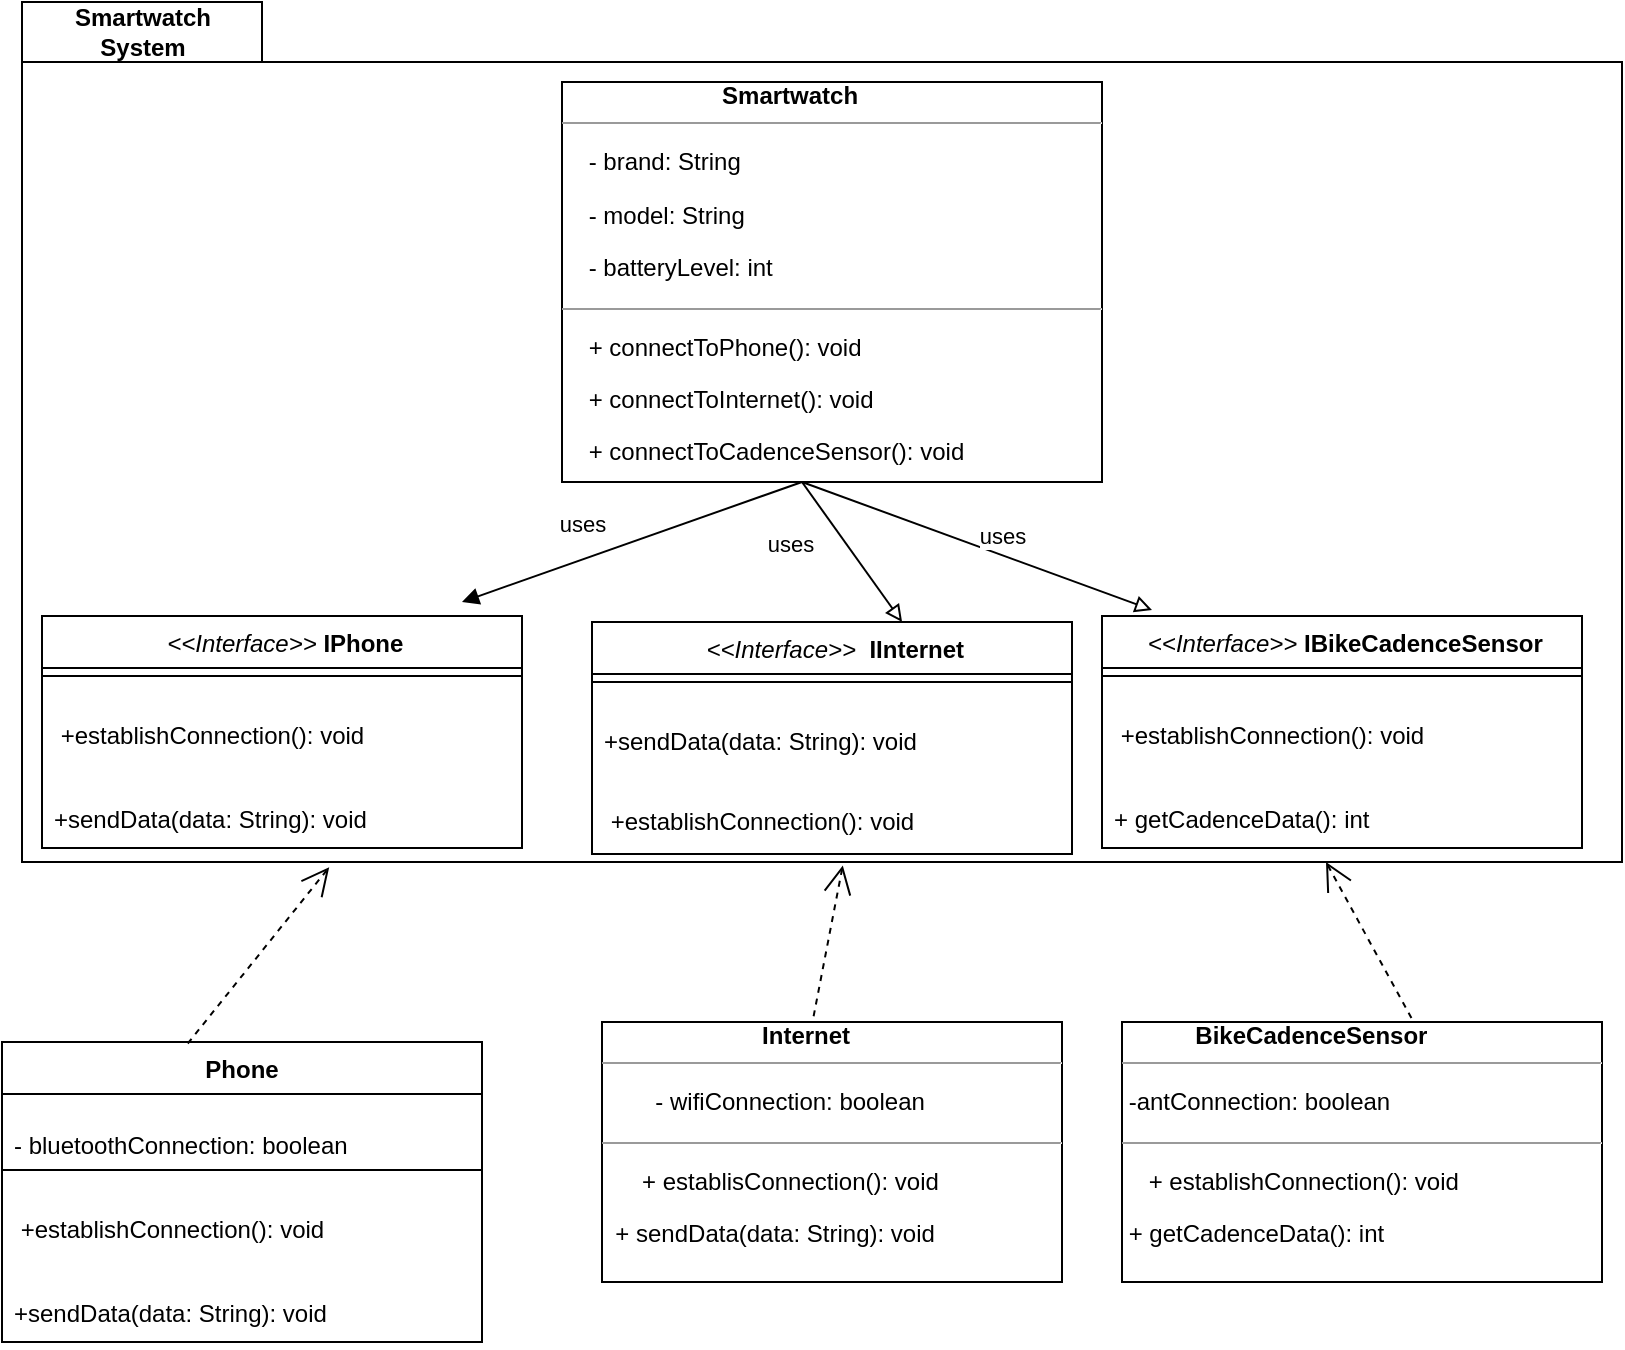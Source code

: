 <mxfile version="22.1.3" type="github">
  <diagram name="Page-1" id="DkKVMScl8lwrm83scWRC">
    <mxGraphModel dx="947" dy="1519" grid="1" gridSize="10" guides="1" tooltips="1" connect="1" arrows="1" fold="1" page="1" pageScale="1" pageWidth="850" pageHeight="1100" math="0" shadow="0">
      <root>
        <mxCell id="0" />
        <mxCell id="1" parent="0" />
        <mxCell id="_1HCicG4u0PcO_wvaeoa-1" value="" style="shape=folder;fontStyle=1;spacingTop=10;tabWidth=120;tabHeight=30;tabPosition=left;html=1;whiteSpace=wrap;" vertex="1" parent="1">
          <mxGeometry x="20" y="-1070" width="800" height="430" as="geometry" />
        </mxCell>
        <mxCell id="_1HCicG4u0PcO_wvaeoa-5" value="Smartwatch&lt;br/&gt;System" style="text;align=center;fontStyle=1;verticalAlign=middle;spacingLeft=3;spacingRight=3;strokeColor=none;rotatable=0;points=[[0,0.5],[1,0.5]];portConstraint=eastwest;html=1;" vertex="1" parent="1">
          <mxGeometry x="30" y="-1070" width="100" height="30" as="geometry" />
        </mxCell>
        <mxCell id="_1HCicG4u0PcO_wvaeoa-11" value="Phone" style="swimlane;fontStyle=1;align=center;verticalAlign=top;childLayout=stackLayout;horizontal=1;startSize=26;horizontalStack=0;resizeParent=1;resizeParentMax=0;resizeLast=0;collapsible=1;marginBottom=0;whiteSpace=wrap;html=1;" vertex="1" parent="1">
          <mxGeometry x="10" y="-550" width="240" height="150" as="geometry" />
        </mxCell>
        <mxCell id="_1HCicG4u0PcO_wvaeoa-12" value="&lt;p class=&quot;MsoNormal&quot;&gt;- bluetoothConnection: boolean&lt;/p&gt;" style="text;strokeColor=none;fillColor=none;align=left;verticalAlign=top;spacingLeft=4;spacingRight=4;overflow=hidden;rotatable=0;points=[[0,0.5],[1,0.5]];portConstraint=eastwest;whiteSpace=wrap;html=1;" vertex="1" parent="_1HCicG4u0PcO_wvaeoa-11">
          <mxGeometry y="26" width="240" height="34" as="geometry" />
        </mxCell>
        <mxCell id="_1HCicG4u0PcO_wvaeoa-13" value="" style="line;strokeWidth=1;fillColor=none;align=left;verticalAlign=middle;spacingTop=-1;spacingLeft=3;spacingRight=3;rotatable=0;labelPosition=right;points=[];portConstraint=eastwest;strokeColor=inherit;" vertex="1" parent="_1HCicG4u0PcO_wvaeoa-11">
          <mxGeometry y="60" width="240" height="8" as="geometry" />
        </mxCell>
        <mxCell id="_1HCicG4u0PcO_wvaeoa-16" value="&lt;p class=&quot;MsoNormal&quot;&gt;&amp;nbsp;+establishConnection(): void&lt;br&gt;&lt;/p&gt;" style="text;strokeColor=none;fillColor=none;align=left;verticalAlign=top;spacingLeft=4;spacingRight=4;overflow=hidden;rotatable=0;points=[[0,0.5],[1,0.5]];portConstraint=eastwest;whiteSpace=wrap;html=1;" vertex="1" parent="_1HCicG4u0PcO_wvaeoa-11">
          <mxGeometry y="68" width="240" height="42" as="geometry" />
        </mxCell>
        <mxCell id="_1HCicG4u0PcO_wvaeoa-14" value="&lt;p class=&quot;MsoNormal&quot;&gt;&lt;/p&gt;&lt;p class=&quot;MsoNormal&quot;&gt;&lt;span lang=&quot;en-KE&quot;&gt;+sendData(data: String): void&lt;/span&gt;&lt;/p&gt;" style="text;strokeColor=none;fillColor=none;align=left;verticalAlign=top;spacingLeft=4;spacingRight=4;overflow=hidden;rotatable=0;points=[[0,0.5],[1,0.5]];portConstraint=eastwest;whiteSpace=wrap;html=1;" vertex="1" parent="_1HCicG4u0PcO_wvaeoa-11">
          <mxGeometry y="110" width="240" height="40" as="geometry" />
        </mxCell>
        <mxCell id="_1HCicG4u0PcO_wvaeoa-15" value="&amp;nbsp; &amp;nbsp; &amp;nbsp; &amp;nbsp; &amp;nbsp; &amp;nbsp; &amp;nbsp; &amp;nbsp; &amp;nbsp; &amp;nbsp; &amp;nbsp; &amp;nbsp;&lt;b&gt; Smartwatch&lt;/b&gt;&amp;nbsp;&lt;br&gt;&lt;hr size=&quot;1&quot;&gt;&lt;p class=&quot;MsoNormal&quot;&gt;&amp;nbsp; &amp;nbsp; - brand: String&lt;/p&gt;&lt;p class=&quot;MsoNormal&quot;&gt;&lt;span lang=&quot;EN-US&quot;&gt;&amp;nbsp;&amp;nbsp;&amp;nbsp; - model: String&lt;/span&gt;&lt;/p&gt;&lt;p class=&quot;MsoNormal&quot;&gt;&lt;span lang=&quot;EN-US&quot;&gt;&amp;nbsp;&amp;nbsp;&amp;nbsp; - batteryLevel: int&lt;/span&gt;&lt;/p&gt;&lt;hr size=&quot;1&quot;&gt;&lt;p class=&quot;MsoNormal&quot;&gt;&amp;nbsp; &amp;nbsp; + connectToPhone(): void&lt;/p&gt;&lt;p class=&quot;MsoNormal&quot;&gt;&lt;span lang=&quot;EN-US&quot;&gt;&amp;nbsp;&amp;nbsp;&amp;nbsp; + connectToInternet(): void&lt;/span&gt;&lt;/p&gt;&lt;p class=&quot;MsoNormal&quot;&gt;&lt;span lang=&quot;EN-US&quot;&gt;&amp;nbsp;&amp;nbsp;&amp;nbsp; + connectToCadenceSensor(): void&lt;/span&gt;&lt;/p&gt;" style="verticalAlign=top;align=left;overflow=fill;fontSize=12;fontFamily=Helvetica;html=1;whiteSpace=wrap;" vertex="1" parent="1">
          <mxGeometry x="290" y="-1030" width="270" height="200" as="geometry" />
        </mxCell>
        <mxCell id="_1HCicG4u0PcO_wvaeoa-19" value="&amp;nbsp; &amp;nbsp; &amp;nbsp; &amp;nbsp; &amp;nbsp; &amp;nbsp; &amp;nbsp; &amp;nbsp; &amp;nbsp; &amp;nbsp; &amp;nbsp; &lt;b&gt;&amp;nbsp;&amp;nbsp;Internet&lt;/b&gt;&lt;br&gt;&lt;hr size=&quot;1&quot;&gt;&lt;p class=&quot;MsoNormal&quot;&gt;&amp;nbsp; &amp;nbsp; &amp;nbsp;&amp;nbsp;&amp;nbsp; &lt;span style=&quot;background-color: initial;&quot;&gt;- wifiConnection: boolean&lt;/span&gt;&lt;br&gt;&lt;/p&gt;&lt;p class=&quot;MsoNormal&quot;&gt;&lt;span lang=&quot;EN-US&quot;&gt;&lt;/span&gt;&lt;/p&gt;&lt;hr size=&quot;1&quot;&gt;&lt;p class=&quot;MsoNormal&quot;&gt;&amp;nbsp; &amp;nbsp;&amp;nbsp;&amp;nbsp; &lt;span style=&quot;background-color: initial;&quot;&gt;+ establisConnection(): void&lt;/span&gt;&lt;/p&gt;&lt;span style=&quot;background-color: initial;&quot;&gt;&amp;nbsp; + sendData(data: String): void&lt;/span&gt;" style="verticalAlign=top;align=left;overflow=fill;fontSize=12;fontFamily=Helvetica;html=1;whiteSpace=wrap;" vertex="1" parent="1">
          <mxGeometry x="310" y="-560" width="230" height="130" as="geometry" />
        </mxCell>
        <mxCell id="_1HCicG4u0PcO_wvaeoa-20" value="&amp;nbsp; &amp;nbsp; &amp;nbsp; &amp;nbsp; &amp;nbsp; &lt;b&gt;&amp;nbsp;BikeCadenceSensor&amp;nbsp;&lt;/b&gt;&lt;br&gt;&lt;hr size=&quot;1&quot;&gt;&lt;p class=&quot;MsoNormal&quot;&gt;&amp;nbsp;-antConnection: boolean&lt;br&gt;&lt;/p&gt;&lt;p class=&quot;MsoNormal&quot;&gt;&lt;span lang=&quot;EN-US&quot;&gt;&lt;/span&gt;&lt;/p&gt;&lt;p class=&quot;MsoNormal&quot;&gt;&lt;span lang=&quot;EN-US&quot;&gt;&lt;/span&gt;&lt;/p&gt;&lt;hr size=&quot;1&quot;&gt;&lt;p class=&quot;MsoNormal&quot;&gt;&amp;nbsp;&amp;nbsp;&amp;nbsp; &lt;span style=&quot;background-color: initial;&quot;&gt;+ establishConnection(): void&lt;/span&gt;&lt;/p&gt;&lt;p class=&quot;MsoNormal&quot;&gt;&lt;span lang=&quot;EN-US&quot;&gt;&amp;nbsp;+ getCadenceData(): int&lt;/span&gt;&lt;/p&gt;" style="verticalAlign=top;align=left;overflow=fill;fontSize=12;fontFamily=Helvetica;html=1;whiteSpace=wrap;" vertex="1" parent="1">
          <mxGeometry x="570" y="-560" width="240" height="130" as="geometry" />
        </mxCell>
        <mxCell id="_1HCicG4u0PcO_wvaeoa-22" value="&lt;i style=&quot;border-color: var(--border-color); font-weight: 400;&quot;&gt;&amp;nbsp;&amp;lt;&amp;lt;Interface&amp;gt;&amp;gt;&amp;nbsp;&lt;/i&gt;IPhone" style="swimlane;fontStyle=1;align=center;verticalAlign=top;childLayout=stackLayout;horizontal=1;startSize=26;horizontalStack=0;resizeParent=1;resizeParentMax=0;resizeLast=0;collapsible=1;marginBottom=0;whiteSpace=wrap;html=1;" vertex="1" parent="1">
          <mxGeometry x="30" y="-763" width="240" height="116" as="geometry" />
        </mxCell>
        <mxCell id="_1HCicG4u0PcO_wvaeoa-24" value="" style="line;strokeWidth=1;fillColor=none;align=left;verticalAlign=middle;spacingTop=-1;spacingLeft=3;spacingRight=3;rotatable=0;labelPosition=right;points=[];portConstraint=eastwest;strokeColor=inherit;" vertex="1" parent="_1HCicG4u0PcO_wvaeoa-22">
          <mxGeometry y="26" width="240" height="8" as="geometry" />
        </mxCell>
        <mxCell id="_1HCicG4u0PcO_wvaeoa-25" value="&lt;p class=&quot;MsoNormal&quot;&gt;&amp;nbsp;+establishConnection(): void&lt;br&gt;&lt;/p&gt;" style="text;strokeColor=none;fillColor=none;align=left;verticalAlign=top;spacingLeft=4;spacingRight=4;overflow=hidden;rotatable=0;points=[[0,0.5],[1,0.5]];portConstraint=eastwest;whiteSpace=wrap;html=1;" vertex="1" parent="_1HCicG4u0PcO_wvaeoa-22">
          <mxGeometry y="34" width="240" height="42" as="geometry" />
        </mxCell>
        <mxCell id="_1HCicG4u0PcO_wvaeoa-26" value="&lt;p class=&quot;MsoNormal&quot;&gt;&lt;/p&gt;&lt;p class=&quot;MsoNormal&quot;&gt;&lt;span lang=&quot;en-KE&quot;&gt;+sendData(data: String): void&lt;/span&gt;&lt;/p&gt;" style="text;strokeColor=none;fillColor=none;align=left;verticalAlign=top;spacingLeft=4;spacingRight=4;overflow=hidden;rotatable=0;points=[[0,0.5],[1,0.5]];portConstraint=eastwest;whiteSpace=wrap;html=1;" vertex="1" parent="_1HCicG4u0PcO_wvaeoa-22">
          <mxGeometry y="76" width="240" height="40" as="geometry" />
        </mxCell>
        <mxCell id="_1HCicG4u0PcO_wvaeoa-32" value="&lt;i style=&quot;border-color: var(--border-color); font-weight: 400;&quot;&gt;&amp;nbsp;&amp;lt;&amp;lt;Interface&amp;gt;&amp;gt;&amp;nbsp;&lt;/i&gt;&lt;b style=&quot;border-color: var(--border-color); text-align: left;&quot;&gt;IBikeCadenceSensor&lt;/b&gt;" style="swimlane;fontStyle=1;align=center;verticalAlign=top;childLayout=stackLayout;horizontal=1;startSize=26;horizontalStack=0;resizeParent=1;resizeParentMax=0;resizeLast=0;collapsible=1;marginBottom=0;whiteSpace=wrap;html=1;" vertex="1" parent="1">
          <mxGeometry x="560" y="-763" width="240" height="116" as="geometry" />
        </mxCell>
        <mxCell id="_1HCicG4u0PcO_wvaeoa-33" value="" style="line;strokeWidth=1;fillColor=none;align=left;verticalAlign=middle;spacingTop=-1;spacingLeft=3;spacingRight=3;rotatable=0;labelPosition=right;points=[];portConstraint=eastwest;strokeColor=inherit;" vertex="1" parent="_1HCicG4u0PcO_wvaeoa-32">
          <mxGeometry y="26" width="240" height="8" as="geometry" />
        </mxCell>
        <mxCell id="_1HCicG4u0PcO_wvaeoa-34" value="&lt;p class=&quot;MsoNormal&quot;&gt;&amp;nbsp;+establishConnection(): void&lt;br&gt;&lt;/p&gt;" style="text;strokeColor=none;fillColor=none;align=left;verticalAlign=top;spacingLeft=4;spacingRight=4;overflow=hidden;rotatable=0;points=[[0,0.5],[1,0.5]];portConstraint=eastwest;whiteSpace=wrap;html=1;" vertex="1" parent="_1HCicG4u0PcO_wvaeoa-32">
          <mxGeometry y="34" width="240" height="42" as="geometry" />
        </mxCell>
        <mxCell id="_1HCicG4u0PcO_wvaeoa-35" value="&lt;p class=&quot;MsoNormal&quot;&gt;&lt;/p&gt;&lt;p class=&quot;MsoNormal&quot;&gt;+ getCadenceData(): int&lt;br&gt;&lt;/p&gt;" style="text;strokeColor=none;fillColor=none;align=left;verticalAlign=top;spacingLeft=4;spacingRight=4;overflow=hidden;rotatable=0;points=[[0,0.5],[1,0.5]];portConstraint=eastwest;whiteSpace=wrap;html=1;" vertex="1" parent="_1HCicG4u0PcO_wvaeoa-32">
          <mxGeometry y="76" width="240" height="40" as="geometry" />
        </mxCell>
        <mxCell id="_1HCicG4u0PcO_wvaeoa-36" value="&lt;i style=&quot;border-color: var(--border-color); font-weight: 400;&quot;&gt;&amp;nbsp;&amp;lt;&amp;lt;Interface&amp;gt;&amp;gt;&amp;nbsp;&lt;/i&gt;&lt;b style=&quot;border-color: var(--border-color); text-align: left;&quot;&gt;&amp;nbsp;IInternet&lt;/b&gt;" style="swimlane;fontStyle=1;align=center;verticalAlign=top;childLayout=stackLayout;horizontal=1;startSize=26;horizontalStack=0;resizeParent=1;resizeParentMax=0;resizeLast=0;collapsible=1;marginBottom=0;whiteSpace=wrap;html=1;" vertex="1" parent="1">
          <mxGeometry x="305" y="-760" width="240" height="116" as="geometry" />
        </mxCell>
        <mxCell id="_1HCicG4u0PcO_wvaeoa-37" value="" style="line;strokeWidth=1;fillColor=none;align=left;verticalAlign=middle;spacingTop=-1;spacingLeft=3;spacingRight=3;rotatable=0;labelPosition=right;points=[];portConstraint=eastwest;strokeColor=inherit;" vertex="1" parent="_1HCicG4u0PcO_wvaeoa-36">
          <mxGeometry y="26" width="240" height="8" as="geometry" />
        </mxCell>
        <mxCell id="_1HCicG4u0PcO_wvaeoa-39" value="&lt;p class=&quot;MsoNormal&quot;&gt;&lt;/p&gt;&lt;p class=&quot;MsoNormal&quot;&gt;&lt;span lang=&quot;en-KE&quot;&gt;+sendData(data: String): void&lt;/span&gt;&lt;/p&gt;" style="text;strokeColor=none;fillColor=none;align=left;verticalAlign=top;spacingLeft=4;spacingRight=4;overflow=hidden;rotatable=0;points=[[0,0.5],[1,0.5]];portConstraint=eastwest;whiteSpace=wrap;html=1;" vertex="1" parent="_1HCicG4u0PcO_wvaeoa-36">
          <mxGeometry y="34" width="240" height="40" as="geometry" />
        </mxCell>
        <mxCell id="_1HCicG4u0PcO_wvaeoa-38" value="&lt;p class=&quot;MsoNormal&quot;&gt;&amp;nbsp;+establishConnection(): void&lt;br&gt;&lt;/p&gt;" style="text;strokeColor=none;fillColor=none;align=left;verticalAlign=top;spacingLeft=4;spacingRight=4;overflow=hidden;rotatable=0;points=[[0,0.5],[1,0.5]];portConstraint=eastwest;whiteSpace=wrap;html=1;" vertex="1" parent="_1HCicG4u0PcO_wvaeoa-36">
          <mxGeometry y="74" width="240" height="42" as="geometry" />
        </mxCell>
        <mxCell id="_1HCicG4u0PcO_wvaeoa-44" value="" style="endArrow=open;endSize=12;dashed=1;html=1;rounded=0;entryX=0.192;entryY=1.006;entryDx=0;entryDy=0;entryPerimeter=0;exitX=0.387;exitY=0.005;exitDx=0;exitDy=0;exitPerimeter=0;" edge="1" parent="1" source="_1HCicG4u0PcO_wvaeoa-11" target="_1HCicG4u0PcO_wvaeoa-1">
          <mxGeometry width="160" relative="1" as="geometry">
            <mxPoint x="100" y="-580" as="sourcePoint" />
            <mxPoint x="260" y="-580" as="targetPoint" />
          </mxGeometry>
        </mxCell>
        <mxCell id="_1HCicG4u0PcO_wvaeoa-45" value="" style="endArrow=open;endSize=12;dashed=1;html=1;rounded=0;entryX=0.815;entryY=1;entryDx=0;entryDy=0;entryPerimeter=0;exitX=0.603;exitY=-0.015;exitDx=0;exitDy=0;exitPerimeter=0;" edge="1" parent="1" source="_1HCicG4u0PcO_wvaeoa-20" target="_1HCicG4u0PcO_wvaeoa-1">
          <mxGeometry width="160" relative="1" as="geometry">
            <mxPoint x="590" y="-554" as="sourcePoint" />
            <mxPoint x="667" y="-610" as="targetPoint" />
          </mxGeometry>
        </mxCell>
        <mxCell id="_1HCicG4u0PcO_wvaeoa-46" value="" style="endArrow=open;endSize=12;dashed=1;html=1;rounded=0;entryX=0.513;entryY=1.004;entryDx=0;entryDy=0;entryPerimeter=0;exitX=0.46;exitY=-0.022;exitDx=0;exitDy=0;exitPerimeter=0;" edge="1" parent="1" source="_1HCicG4u0PcO_wvaeoa-19" target="_1HCicG4u0PcO_wvaeoa-1">
          <mxGeometry width="160" relative="1" as="geometry">
            <mxPoint x="340" y="-550" as="sourcePoint" />
            <mxPoint x="417" y="-606" as="targetPoint" />
          </mxGeometry>
        </mxCell>
        <mxCell id="_1HCicG4u0PcO_wvaeoa-52" value="uses" style="html=1;verticalAlign=bottom;endArrow=block;curved=0;rounded=0;" edge="1" parent="1">
          <mxGeometry x="0.262" y="-8" width="80" relative="1" as="geometry">
            <mxPoint x="410" y="-830" as="sourcePoint" />
            <mxPoint x="240" y="-770" as="targetPoint" />
            <mxPoint as="offset" />
          </mxGeometry>
        </mxCell>
        <mxCell id="_1HCicG4u0PcO_wvaeoa-54" value="&#xa;&lt;span style=&quot;color: rgb(0, 0, 0); font-family: Helvetica; font-size: 11px; font-style: normal; font-variant-ligatures: normal; font-variant-caps: normal; font-weight: 400; letter-spacing: normal; orphans: 2; text-align: center; text-indent: 0px; text-transform: none; widows: 2; word-spacing: 0px; -webkit-text-stroke-width: 0px; background-color: rgb(255, 255, 255); text-decoration-thickness: initial; text-decoration-style: initial; text-decoration-color: initial; float: none; display: inline !important;&quot;&gt;uses&lt;/span&gt;&#xa;&#xa;" style="endArrow=block;block=1;endFill=0;html=1;rounded=0;entryX=0.646;entryY=0;entryDx=0;entryDy=0;entryPerimeter=0;" edge="1" parent="1" target="_1HCicG4u0PcO_wvaeoa-36">
          <mxGeometry x="-0.347" y="-27" width="160" relative="1" as="geometry">
            <mxPoint x="410" y="-830" as="sourcePoint" />
            <mxPoint x="460" y="-770" as="targetPoint" />
            <Array as="points" />
            <mxPoint as="offset" />
          </mxGeometry>
        </mxCell>
        <mxCell id="_1HCicG4u0PcO_wvaeoa-57" value="&lt;br&gt;&lt;span style=&quot;color: rgb(0, 0, 0); font-family: Helvetica; font-size: 11px; font-style: normal; font-variant-ligatures: normal; font-variant-caps: normal; font-weight: 400; letter-spacing: normal; orphans: 2; text-align: center; text-indent: 0px; text-transform: none; widows: 2; word-spacing: 0px; -webkit-text-stroke-width: 0px; background-color: rgb(255, 255, 255); text-decoration-thickness: initial; text-decoration-style: initial; text-decoration-color: initial; float: none; display: inline !important;&quot;&gt;uses&lt;/span&gt;" style="endArrow=block;block=1;endFill=0;html=1;rounded=0;entryX=0.577;entryY=0.721;entryDx=0;entryDy=0;entryPerimeter=0;" edge="1" parent="1">
          <mxGeometry x="0.082" y="16" width="160" relative="1" as="geometry">
            <mxPoint x="410" y="-830" as="sourcePoint" />
            <mxPoint x="585" y="-766" as="targetPoint" />
            <Array as="points" />
            <mxPoint as="offset" />
          </mxGeometry>
        </mxCell>
      </root>
    </mxGraphModel>
  </diagram>
</mxfile>
